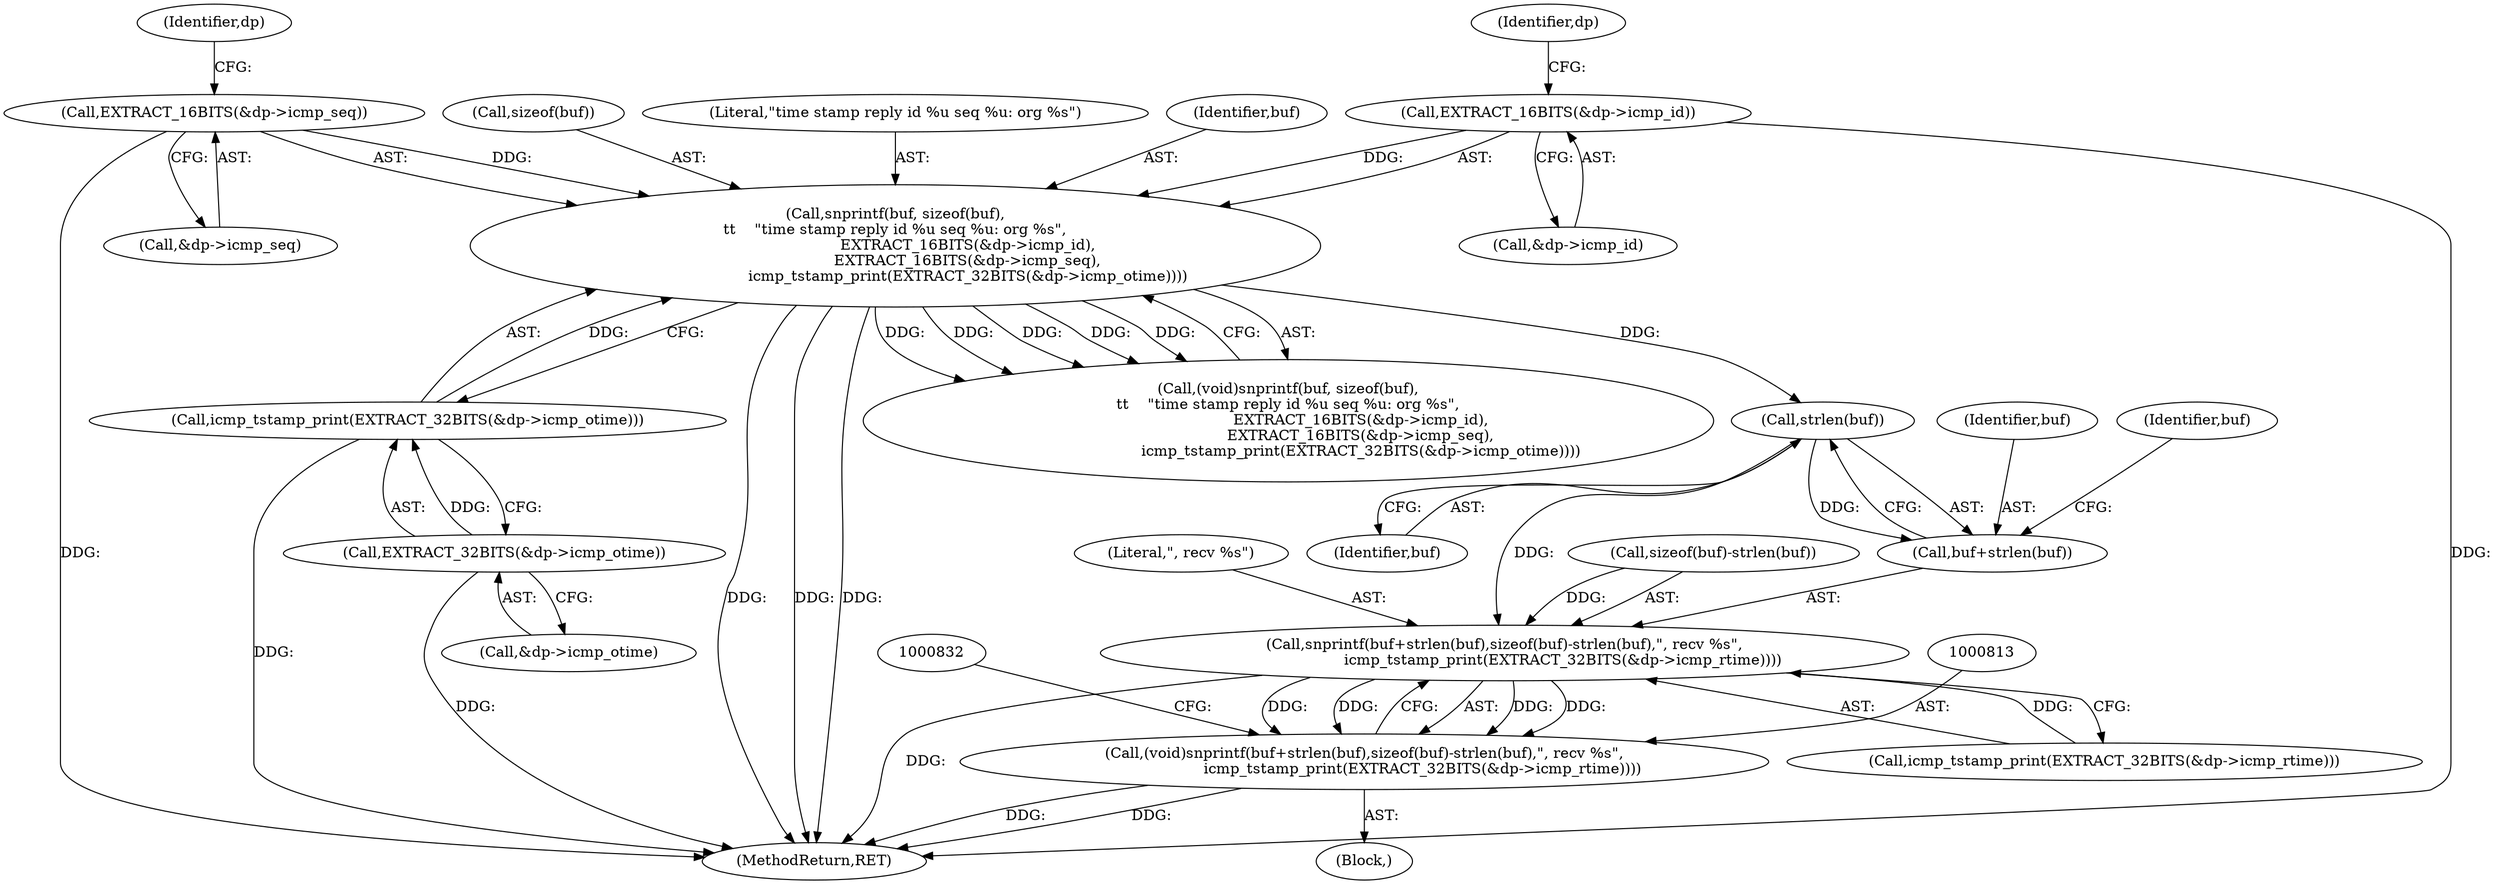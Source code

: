 digraph "0_tcpdump_8509ef02eceb2bbb479cea10fe4a7ec6395f1a8b@API" {
"1000817" [label="(Call,strlen(buf))"];
"1000791" [label="(Call,snprintf(buf, sizeof(buf),\n\t\t    \"time stamp reply id %u seq %u: org %s\",\n                               EXTRACT_16BITS(&dp->icmp_id),\n                               EXTRACT_16BITS(&dp->icmp_seq),\n                               icmp_tstamp_print(EXTRACT_32BITS(&dp->icmp_otime))))"];
"1000796" [label="(Call,EXTRACT_16BITS(&dp->icmp_id))"];
"1000801" [label="(Call,EXTRACT_16BITS(&dp->icmp_seq))"];
"1000806" [label="(Call,icmp_tstamp_print(EXTRACT_32BITS(&dp->icmp_otime)))"];
"1000807" [label="(Call,EXTRACT_32BITS(&dp->icmp_otime))"];
"1000814" [label="(Call,snprintf(buf+strlen(buf),sizeof(buf)-strlen(buf),\", recv %s\",\n                         icmp_tstamp_print(EXTRACT_32BITS(&dp->icmp_rtime))))"];
"1000812" [label="(Call,(void)snprintf(buf+strlen(buf),sizeof(buf)-strlen(buf),\", recv %s\",\n                         icmp_tstamp_print(EXTRACT_32BITS(&dp->icmp_rtime))))"];
"1000815" [label="(Call,buf+strlen(buf))"];
"1000819" [label="(Call,sizeof(buf)-strlen(buf))"];
"1000812" [label="(Call,(void)snprintf(buf+strlen(buf),sizeof(buf)-strlen(buf),\", recv %s\",\n                         icmp_tstamp_print(EXTRACT_32BITS(&dp->icmp_rtime))))"];
"1000801" [label="(Call,EXTRACT_16BITS(&dp->icmp_seq))"];
"1000824" [label="(Literal,\", recv %s\")"];
"1000825" [label="(Call,icmp_tstamp_print(EXTRACT_32BITS(&dp->icmp_rtime)))"];
"1000808" [label="(Call,&dp->icmp_otime)"];
"1000814" [label="(Call,snprintf(buf+strlen(buf),sizeof(buf)-strlen(buf),\", recv %s\",\n                         icmp_tstamp_print(EXTRACT_32BITS(&dp->icmp_rtime))))"];
"1000797" [label="(Call,&dp->icmp_id)"];
"1000807" [label="(Call,EXTRACT_32BITS(&dp->icmp_otime))"];
"1001265" [label="(MethodReturn,RET)"];
"1000791" [label="(Call,snprintf(buf, sizeof(buf),\n\t\t    \"time stamp reply id %u seq %u: org %s\",\n                               EXTRACT_16BITS(&dp->icmp_id),\n                               EXTRACT_16BITS(&dp->icmp_seq),\n                               icmp_tstamp_print(EXTRACT_32BITS(&dp->icmp_otime))))"];
"1000806" [label="(Call,icmp_tstamp_print(EXTRACT_32BITS(&dp->icmp_otime)))"];
"1000792" [label="(Identifier,buf)"];
"1000162" [label="(Block,)"];
"1000818" [label="(Identifier,buf)"];
"1000793" [label="(Call,sizeof(buf))"];
"1000789" [label="(Call,(void)snprintf(buf, sizeof(buf),\n\t\t    \"time stamp reply id %u seq %u: org %s\",\n                               EXTRACT_16BITS(&dp->icmp_id),\n                               EXTRACT_16BITS(&dp->icmp_seq),\n                               icmp_tstamp_print(EXTRACT_32BITS(&dp->icmp_otime))))"];
"1000815" [label="(Call,buf+strlen(buf))"];
"1000816" [label="(Identifier,buf)"];
"1000795" [label="(Literal,\"time stamp reply id %u seq %u: org %s\")"];
"1000804" [label="(Identifier,dp)"];
"1000821" [label="(Identifier,buf)"];
"1000817" [label="(Call,strlen(buf))"];
"1000810" [label="(Identifier,dp)"];
"1000796" [label="(Call,EXTRACT_16BITS(&dp->icmp_id))"];
"1000802" [label="(Call,&dp->icmp_seq)"];
"1000817" -> "1000815"  [label="AST: "];
"1000817" -> "1000818"  [label="CFG: "];
"1000818" -> "1000817"  [label="AST: "];
"1000815" -> "1000817"  [label="CFG: "];
"1000817" -> "1000814"  [label="DDG: "];
"1000817" -> "1000815"  [label="DDG: "];
"1000791" -> "1000817"  [label="DDG: "];
"1000791" -> "1000789"  [label="AST: "];
"1000791" -> "1000806"  [label="CFG: "];
"1000792" -> "1000791"  [label="AST: "];
"1000793" -> "1000791"  [label="AST: "];
"1000795" -> "1000791"  [label="AST: "];
"1000796" -> "1000791"  [label="AST: "];
"1000801" -> "1000791"  [label="AST: "];
"1000806" -> "1000791"  [label="AST: "];
"1000789" -> "1000791"  [label="CFG: "];
"1000791" -> "1001265"  [label="DDG: "];
"1000791" -> "1001265"  [label="DDG: "];
"1000791" -> "1001265"  [label="DDG: "];
"1000791" -> "1000789"  [label="DDG: "];
"1000791" -> "1000789"  [label="DDG: "];
"1000791" -> "1000789"  [label="DDG: "];
"1000791" -> "1000789"  [label="DDG: "];
"1000791" -> "1000789"  [label="DDG: "];
"1000796" -> "1000791"  [label="DDG: "];
"1000801" -> "1000791"  [label="DDG: "];
"1000806" -> "1000791"  [label="DDG: "];
"1000796" -> "1000797"  [label="CFG: "];
"1000797" -> "1000796"  [label="AST: "];
"1000804" -> "1000796"  [label="CFG: "];
"1000796" -> "1001265"  [label="DDG: "];
"1000801" -> "1000802"  [label="CFG: "];
"1000802" -> "1000801"  [label="AST: "];
"1000810" -> "1000801"  [label="CFG: "];
"1000801" -> "1001265"  [label="DDG: "];
"1000806" -> "1000807"  [label="CFG: "];
"1000807" -> "1000806"  [label="AST: "];
"1000806" -> "1001265"  [label="DDG: "];
"1000807" -> "1000806"  [label="DDG: "];
"1000807" -> "1000808"  [label="CFG: "];
"1000808" -> "1000807"  [label="AST: "];
"1000807" -> "1001265"  [label="DDG: "];
"1000814" -> "1000812"  [label="AST: "];
"1000814" -> "1000825"  [label="CFG: "];
"1000815" -> "1000814"  [label="AST: "];
"1000819" -> "1000814"  [label="AST: "];
"1000824" -> "1000814"  [label="AST: "];
"1000825" -> "1000814"  [label="AST: "];
"1000812" -> "1000814"  [label="CFG: "];
"1000814" -> "1001265"  [label="DDG: "];
"1000814" -> "1000812"  [label="DDG: "];
"1000814" -> "1000812"  [label="DDG: "];
"1000814" -> "1000812"  [label="DDG: "];
"1000814" -> "1000812"  [label="DDG: "];
"1000819" -> "1000814"  [label="DDG: "];
"1000825" -> "1000814"  [label="DDG: "];
"1000812" -> "1000162"  [label="AST: "];
"1000813" -> "1000812"  [label="AST: "];
"1000832" -> "1000812"  [label="CFG: "];
"1000812" -> "1001265"  [label="DDG: "];
"1000812" -> "1001265"  [label="DDG: "];
"1000816" -> "1000815"  [label="AST: "];
"1000821" -> "1000815"  [label="CFG: "];
}
